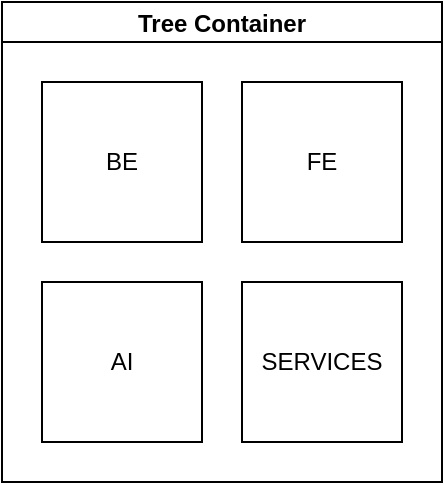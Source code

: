 <mxfile version="24.6.4" type="github">
  <diagram name="Page-1" id="1MgQpNmnpKh3k4y_-z0i">
    <mxGraphModel dx="1434" dy="796" grid="1" gridSize="10" guides="1" tooltips="1" connect="1" arrows="1" fold="1" page="1" pageScale="1" pageWidth="850" pageHeight="1100" math="0" shadow="0">
      <root>
        <mxCell id="0" />
        <mxCell id="1" parent="0" />
        <mxCell id="5RWapjuRIPOXejO6ZfqG-10" value="Tree Container" style="swimlane;startSize=20;horizontal=1;containerType=tree;" vertex="1" parent="1">
          <mxGeometry x="40" y="40" width="220" height="240" as="geometry" />
        </mxCell>
        <mxCell id="5RWapjuRIPOXejO6ZfqG-1" value="" style="whiteSpace=wrap;html=1;aspect=fixed;" vertex="1" parent="5RWapjuRIPOXejO6ZfqG-10">
          <mxGeometry x="20" y="40" width="80" height="80" as="geometry" />
        </mxCell>
        <mxCell id="5RWapjuRIPOXejO6ZfqG-2" value="BE" style="text;html=1;align=center;verticalAlign=middle;whiteSpace=wrap;rounded=0;" vertex="1" parent="5RWapjuRIPOXejO6ZfqG-10">
          <mxGeometry x="30" y="65" width="60" height="30" as="geometry" />
        </mxCell>
        <mxCell id="5RWapjuRIPOXejO6ZfqG-3" value="" style="whiteSpace=wrap;html=1;aspect=fixed;" vertex="1" parent="5RWapjuRIPOXejO6ZfqG-10">
          <mxGeometry x="120" y="40" width="80" height="80" as="geometry" />
        </mxCell>
        <mxCell id="5RWapjuRIPOXejO6ZfqG-4" value="FE" style="text;html=1;align=center;verticalAlign=middle;whiteSpace=wrap;rounded=0;" vertex="1" parent="5RWapjuRIPOXejO6ZfqG-10">
          <mxGeometry x="130" y="65" width="60" height="30" as="geometry" />
        </mxCell>
        <mxCell id="5RWapjuRIPOXejO6ZfqG-5" value="" style="whiteSpace=wrap;html=1;aspect=fixed;" vertex="1" parent="5RWapjuRIPOXejO6ZfqG-10">
          <mxGeometry x="20" y="140" width="80" height="80" as="geometry" />
        </mxCell>
        <mxCell id="5RWapjuRIPOXejO6ZfqG-6" value="AI" style="text;html=1;align=center;verticalAlign=middle;whiteSpace=wrap;rounded=0;" vertex="1" parent="5RWapjuRIPOXejO6ZfqG-10">
          <mxGeometry x="30" y="165" width="60" height="30" as="geometry" />
        </mxCell>
        <mxCell id="5RWapjuRIPOXejO6ZfqG-7" value="" style="whiteSpace=wrap;html=1;aspect=fixed;" vertex="1" parent="5RWapjuRIPOXejO6ZfqG-10">
          <mxGeometry x="120" y="140" width="80" height="80" as="geometry" />
        </mxCell>
        <mxCell id="5RWapjuRIPOXejO6ZfqG-8" value="SERVICES" style="text;html=1;align=center;verticalAlign=middle;whiteSpace=wrap;rounded=0;" vertex="1" parent="5RWapjuRIPOXejO6ZfqG-10">
          <mxGeometry x="130" y="165" width="60" height="30" as="geometry" />
        </mxCell>
      </root>
    </mxGraphModel>
  </diagram>
</mxfile>

